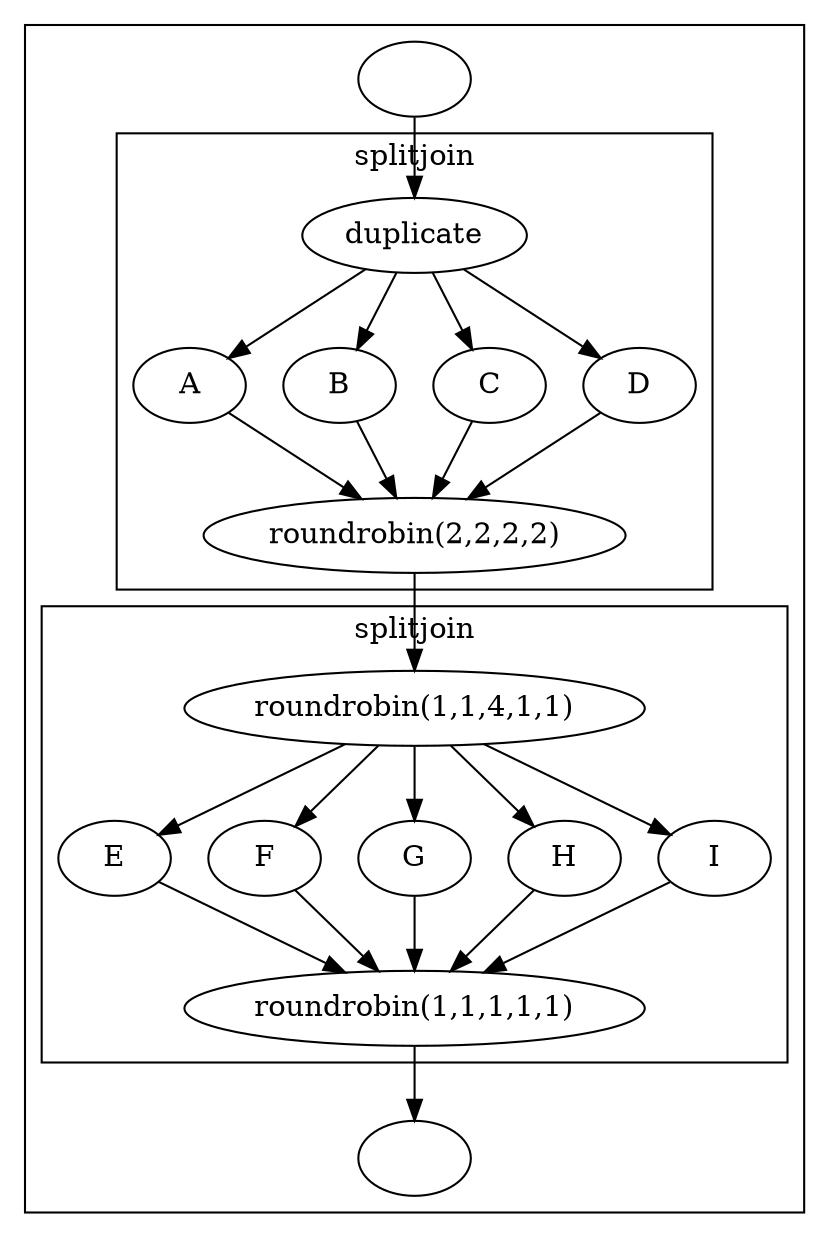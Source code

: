 digraph streamit {
subgraph cluster_node1 {
 label="";
node2 [ label="" ]
subgraph cluster_node3 {
 label="splitjoin";
node4 [ label="duplicate" ]
node5 [ label="roundrobin(2,2,2,2)" ]
node6 [ label="A" ]
node4 -> node6
node6 -> node5
node7 [ label="B" ]
node4 -> node7
node7 -> node5
node8 [ label="C" ]
node4 -> node8
node8 -> node5
node9 [ label="D" ]
node4 -> node9
node9 -> node5
}
node2 -> node4
subgraph cluster_node10 {
 label="splitjoin";
node11 [ label="roundrobin(1,1,4,1,1)" ]
node12 [ label="roundrobin(1,1,1,1,1)" ]
node13 [ label="E" ]
node11 -> node13
node13 -> node12
node14 [ label="F" ]
node11 -> node14
node14 -> node12
node15 [ label="G" ]
node11 -> node15
node15 -> node12
node16 [ label="H" ]
node11 -> node16
node16 -> node12
node17 [ label="I" ]
node11 -> node17
node17 -> node12
}
node5 -> node11
node18 [ label="" ]
node12 -> node18
}
}
